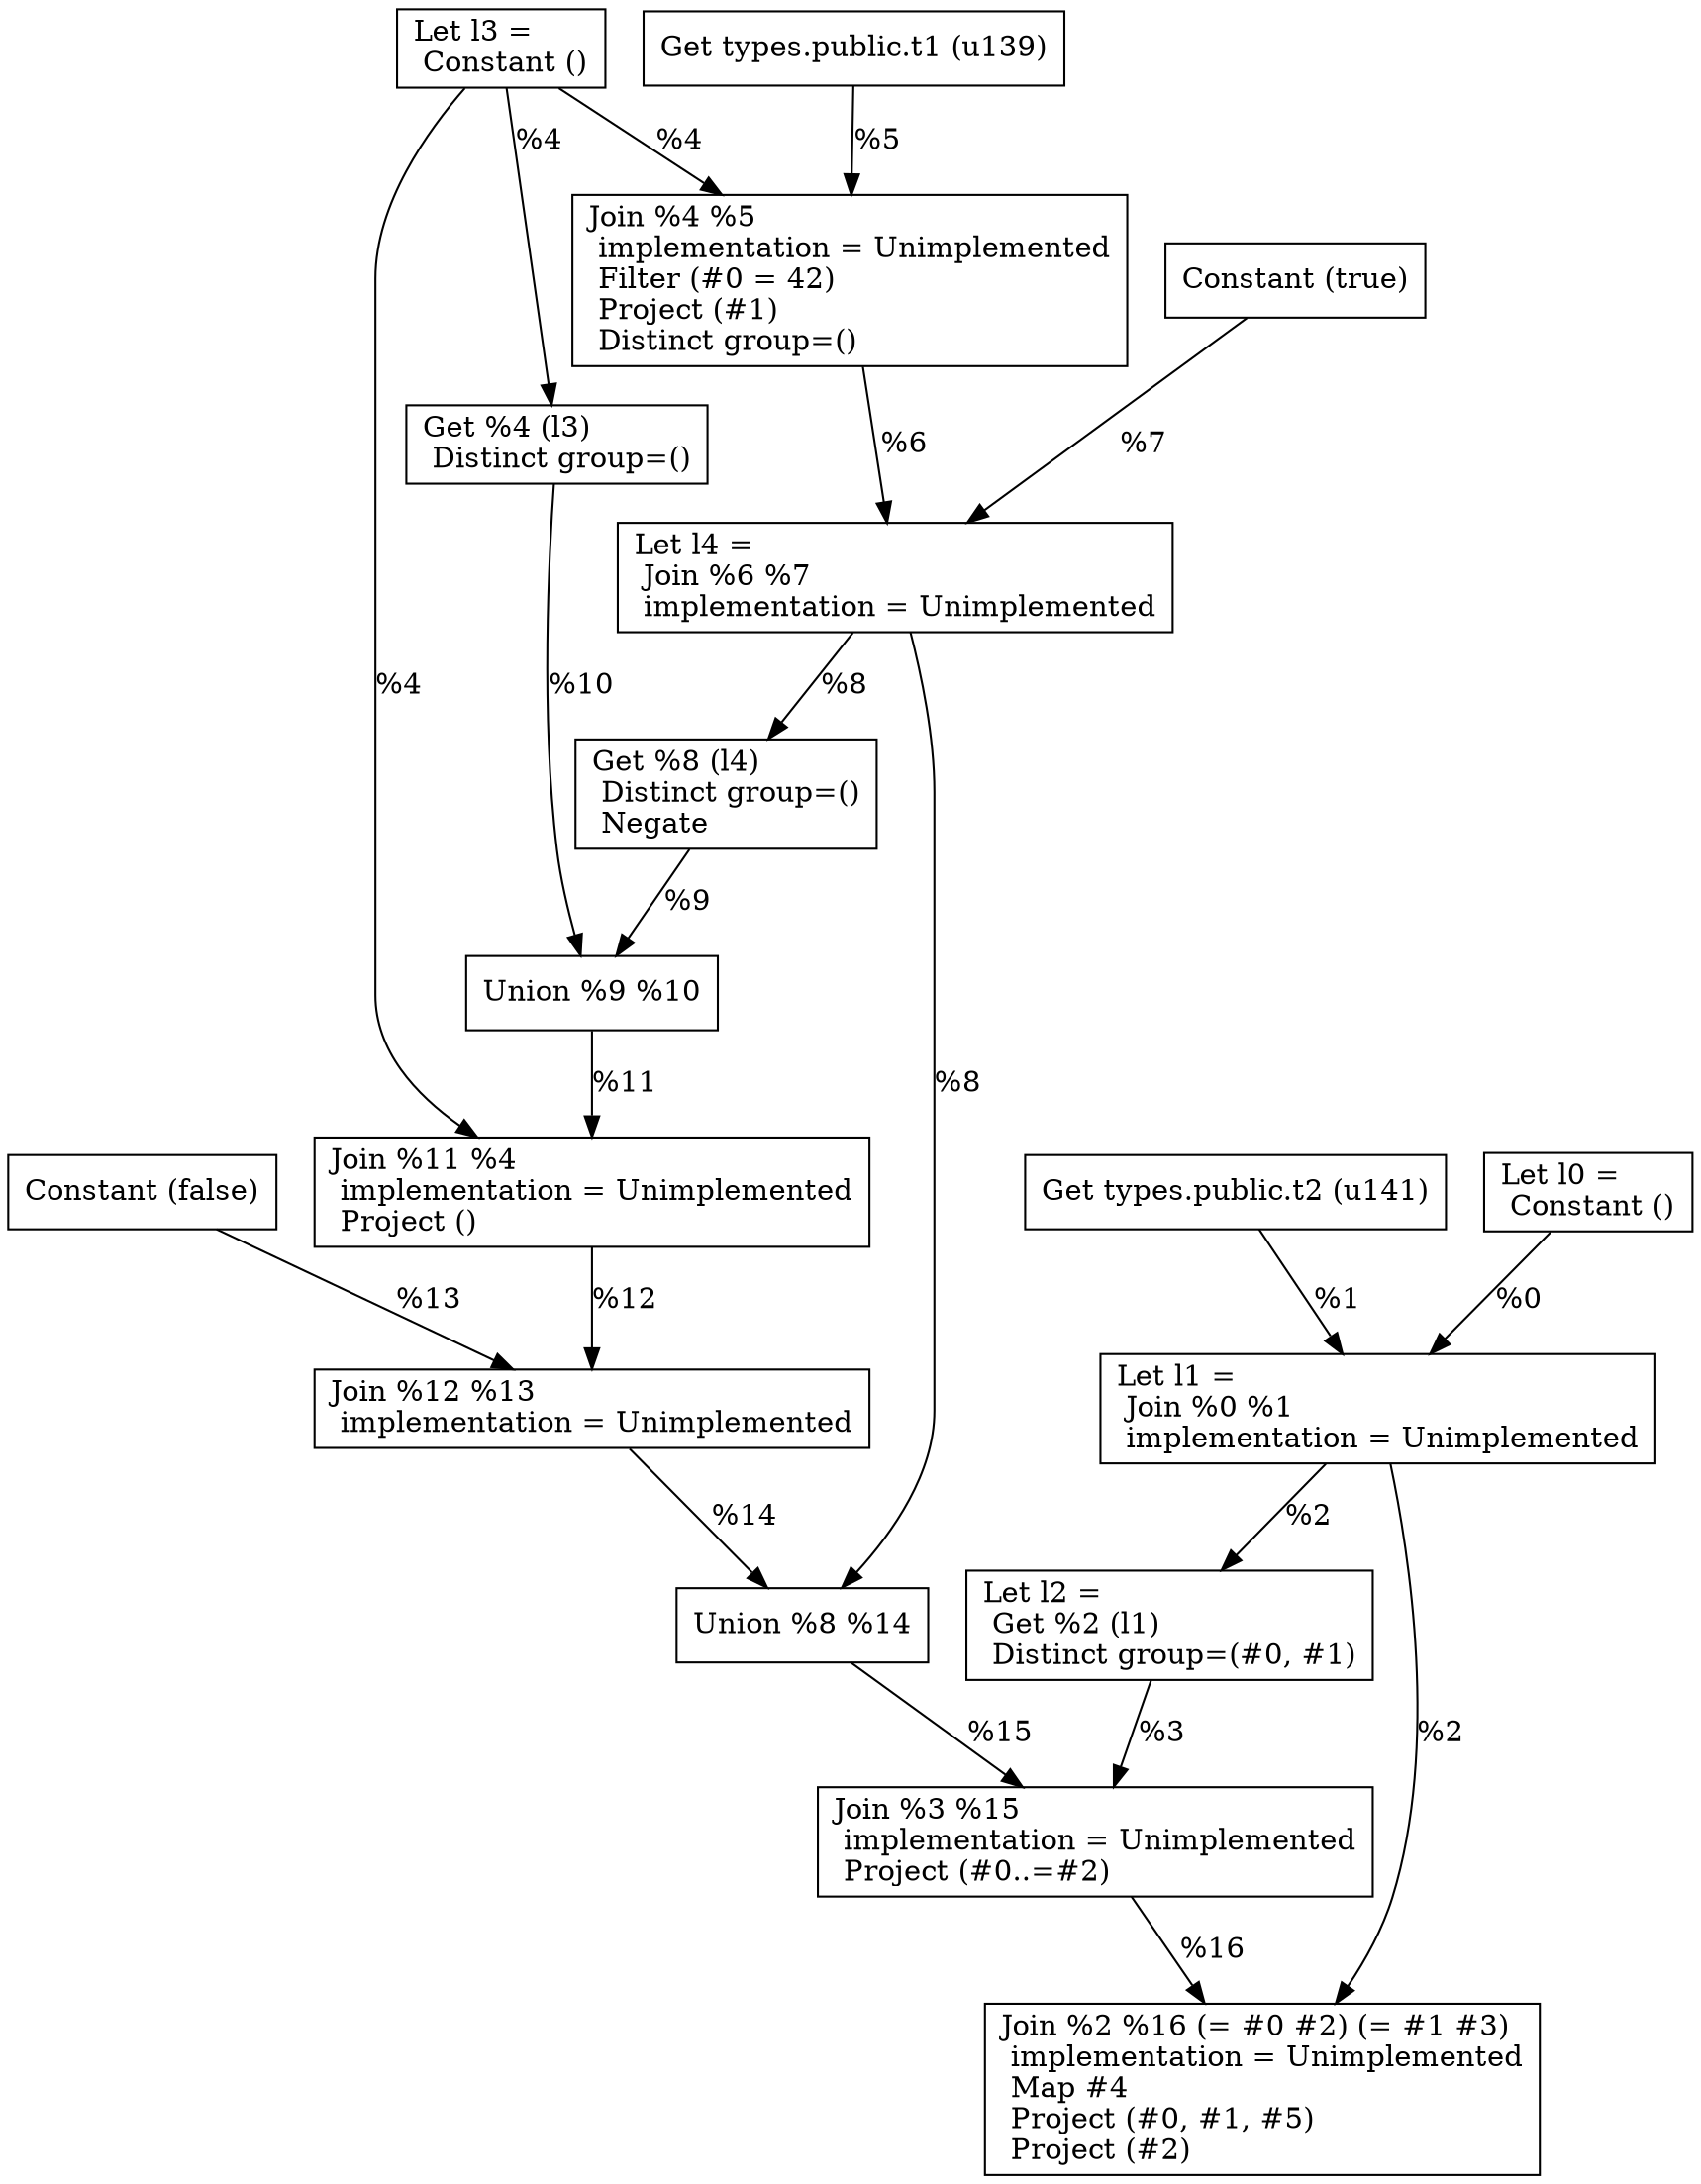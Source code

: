 digraph G {
    node0 [shape = record, label="Let l0 =\l Constant ()\l"]
    node1 [shape = record, label=" Get types.public.t2 (u141)\l"]
    node2 [shape = record, label="Let l1 =\l Join %0 %1\l  implementation = Unimplemented\l"]
    node3 [shape = record, label="Let l2 =\l Get %2 (l1)\l Distinct group=(#0, #1)\l"]
    node4 [shape = record, label="Let l3 =\l Constant ()\l"]
    node5 [shape = record, label=" Get types.public.t1 (u139)\l"]
    node6 [shape = record, label=" Join %4 %5\l  implementation = Unimplemented\l Filter (#0 = 42)\l Project (#1)\l Distinct group=()\l"]
    node7 [shape = record, label=" Constant (true)\l"]
    node8 [shape = record, label="Let l4 =\l Join %6 %7\l  implementation = Unimplemented\l"]
    node9 [shape = record, label=" Get %8 (l4)\l Distinct group=()\l Negate\l"]
    node10 [shape = record, label=" Get %4 (l3)\l Distinct group=()\l"]
    node11 [shape = record, label=" Union %9 %10\l"]
    node12 [shape = record, label=" Join %11 %4\l  implementation = Unimplemented\l Project ()\l"]
    node13 [shape = record, label=" Constant (false)\l"]
    node14 [shape = record, label=" Join %12 %13\l  implementation = Unimplemented\l"]
    node15 [shape = record, label=" Union %8 %14\l"]
    node16 [shape = record, label=" Join %3 %15\l  implementation = Unimplemented\l Project (#0..=#2)\l"]
    node17 [shape = record, label=" Join %2 %16 (= #0 #2) (= #1 #3)\l  implementation = Unimplemented\l Map #4\l Project (#0, #1, #5)\l Project (#2)\l"]
    node2 -> node17 [label = "%2\l"]
    node4 -> node6 [label = "%4\l"]
    node5 -> node6 [label = "%5\l"]
    node9 -> node11 [label = "%9\l"]
    node3 -> node16 [label = "%3\l"]
    node11 -> node12 [label = "%11\l"]
    node6 -> node8 [label = "%6\l"]
    node7 -> node8 [label = "%7\l"]
    node14 -> node15 [label = "%14\l"]
    node4 -> node12 [label = "%4\l"]
    node1 -> node2 [label = "%1\l"]
    node13 -> node14 [label = "%13\l"]
    node8 -> node9 [label = "%8\l"]
    node16 -> node17 [label = "%16\l"]
    node2 -> node3 [label = "%2\l"]
    node0 -> node2 [label = "%0\l"]
    node15 -> node16 [label = "%15\l"]
    node8 -> node15 [label = "%8\l"]
    node4 -> node10 [label = "%4\l"]
    node10 -> node11 [label = "%10\l"]
    node12 -> node14 [label = "%12\l"]
}
